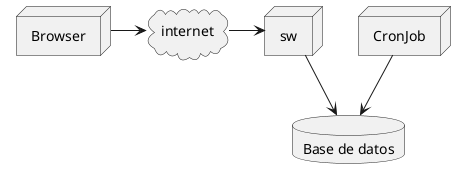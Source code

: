 @startuml

node "Browser" as browser

browser -> internet

cloud "Internet" as internet {
}

internet -> sw

node "Servidor Web" as sw {
}

node CronJob as cron {
}

database "Base de datos" as db {
}

cron --> db
sw --> db

@enduml